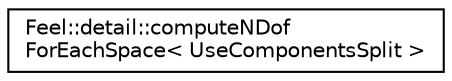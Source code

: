 digraph "Graphical Class Hierarchy"
{
 // LATEX_PDF_SIZE
  edge [fontname="Helvetica",fontsize="10",labelfontname="Helvetica",labelfontsize="10"];
  node [fontname="Helvetica",fontsize="10",shape=record];
  rankdir="LR";
  Node0 [label="Feel::detail::computeNDof\lForEachSpace\< UseComponentsSplit \>",height=0.2,width=0.4,color="black", fillcolor="white", style="filled",URL="$structFeel_1_1detail_1_1computeNDofForEachSpace.html",tooltip=" "];
}

